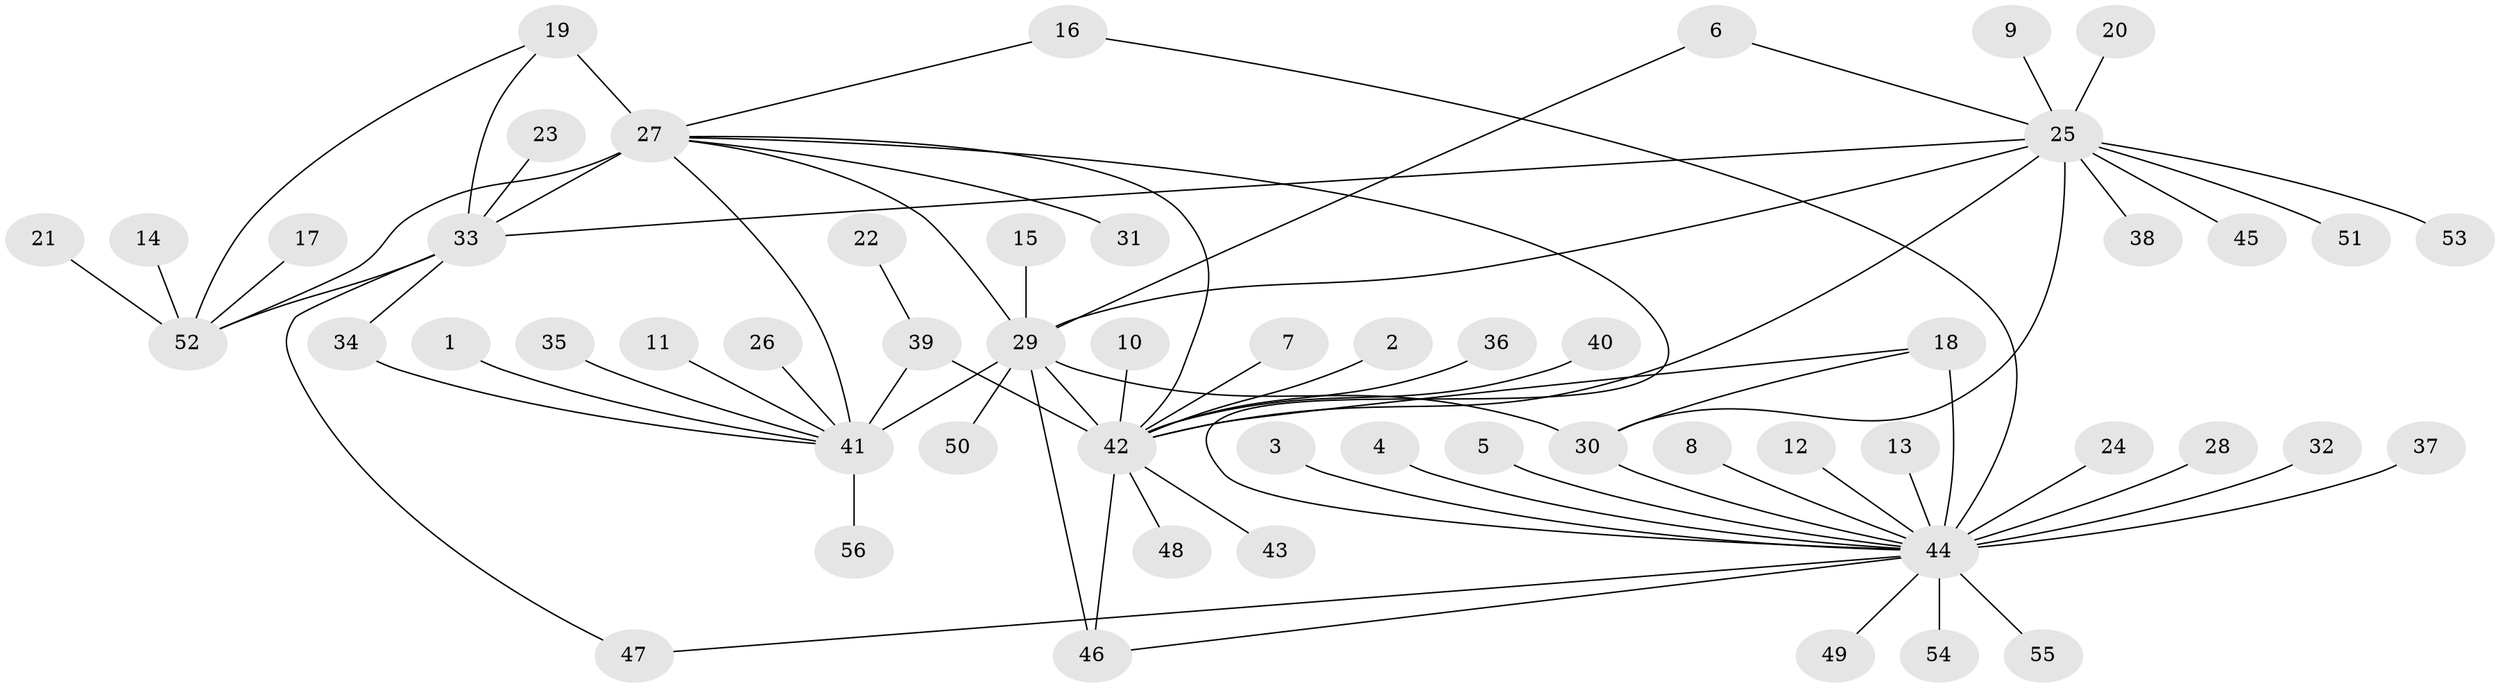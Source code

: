 // original degree distribution, {10: 0.04285714285714286, 9: 0.02857142857142857, 8: 0.05, 6: 0.02142857142857143, 7: 0.05, 13: 0.02142857142857143, 14: 0.007142857142857143, 11: 0.007142857142857143, 12: 0.02142857142857143, 2: 0.18571428571428572, 1: 0.5357142857142857, 3: 0.02857142857142857}
// Generated by graph-tools (version 1.1) at 2025/37/03/04/25 23:37:36]
// undirected, 56 vertices, 73 edges
graph export_dot {
  node [color=gray90,style=filled];
  1;
  2;
  3;
  4;
  5;
  6;
  7;
  8;
  9;
  10;
  11;
  12;
  13;
  14;
  15;
  16;
  17;
  18;
  19;
  20;
  21;
  22;
  23;
  24;
  25;
  26;
  27;
  28;
  29;
  30;
  31;
  32;
  33;
  34;
  35;
  36;
  37;
  38;
  39;
  40;
  41;
  42;
  43;
  44;
  45;
  46;
  47;
  48;
  49;
  50;
  51;
  52;
  53;
  54;
  55;
  56;
  1 -- 41 [weight=1.0];
  2 -- 42 [weight=1.0];
  3 -- 44 [weight=1.0];
  4 -- 44 [weight=1.0];
  5 -- 44 [weight=1.0];
  6 -- 25 [weight=1.0];
  6 -- 29 [weight=1.0];
  7 -- 42 [weight=1.0];
  8 -- 44 [weight=1.0];
  9 -- 25 [weight=1.0];
  10 -- 42 [weight=1.0];
  11 -- 41 [weight=1.0];
  12 -- 44 [weight=1.0];
  13 -- 44 [weight=1.0];
  14 -- 52 [weight=1.0];
  15 -- 29 [weight=1.0];
  16 -- 27 [weight=1.0];
  16 -- 44 [weight=1.0];
  17 -- 52 [weight=1.0];
  18 -- 30 [weight=2.0];
  18 -- 42 [weight=1.0];
  18 -- 44 [weight=8.0];
  19 -- 27 [weight=6.0];
  19 -- 33 [weight=3.0];
  19 -- 52 [weight=3.0];
  20 -- 25 [weight=1.0];
  21 -- 52 [weight=1.0];
  22 -- 39 [weight=1.0];
  23 -- 33 [weight=1.0];
  24 -- 44 [weight=1.0];
  25 -- 29 [weight=1.0];
  25 -- 30 [weight=1.0];
  25 -- 33 [weight=1.0];
  25 -- 38 [weight=1.0];
  25 -- 42 [weight=1.0];
  25 -- 45 [weight=1.0];
  25 -- 51 [weight=1.0];
  25 -- 53 [weight=1.0];
  26 -- 41 [weight=1.0];
  27 -- 29 [weight=1.0];
  27 -- 31 [weight=1.0];
  27 -- 33 [weight=2.0];
  27 -- 41 [weight=1.0];
  27 -- 42 [weight=1.0];
  27 -- 44 [weight=1.0];
  27 -- 52 [weight=2.0];
  28 -- 44 [weight=1.0];
  29 -- 30 [weight=1.0];
  29 -- 41 [weight=12.0];
  29 -- 42 [weight=1.0];
  29 -- 46 [weight=1.0];
  29 -- 50 [weight=1.0];
  30 -- 44 [weight=4.0];
  32 -- 44 [weight=1.0];
  33 -- 34 [weight=1.0];
  33 -- 47 [weight=1.0];
  33 -- 52 [weight=1.0];
  34 -- 41 [weight=1.0];
  35 -- 41 [weight=1.0];
  36 -- 42 [weight=1.0];
  37 -- 44 [weight=1.0];
  39 -- 41 [weight=1.0];
  39 -- 42 [weight=7.0];
  40 -- 42 [weight=1.0];
  41 -- 56 [weight=1.0];
  42 -- 43 [weight=1.0];
  42 -- 46 [weight=1.0];
  42 -- 48 [weight=1.0];
  44 -- 46 [weight=1.0];
  44 -- 47 [weight=1.0];
  44 -- 49 [weight=1.0];
  44 -- 54 [weight=1.0];
  44 -- 55 [weight=1.0];
}
